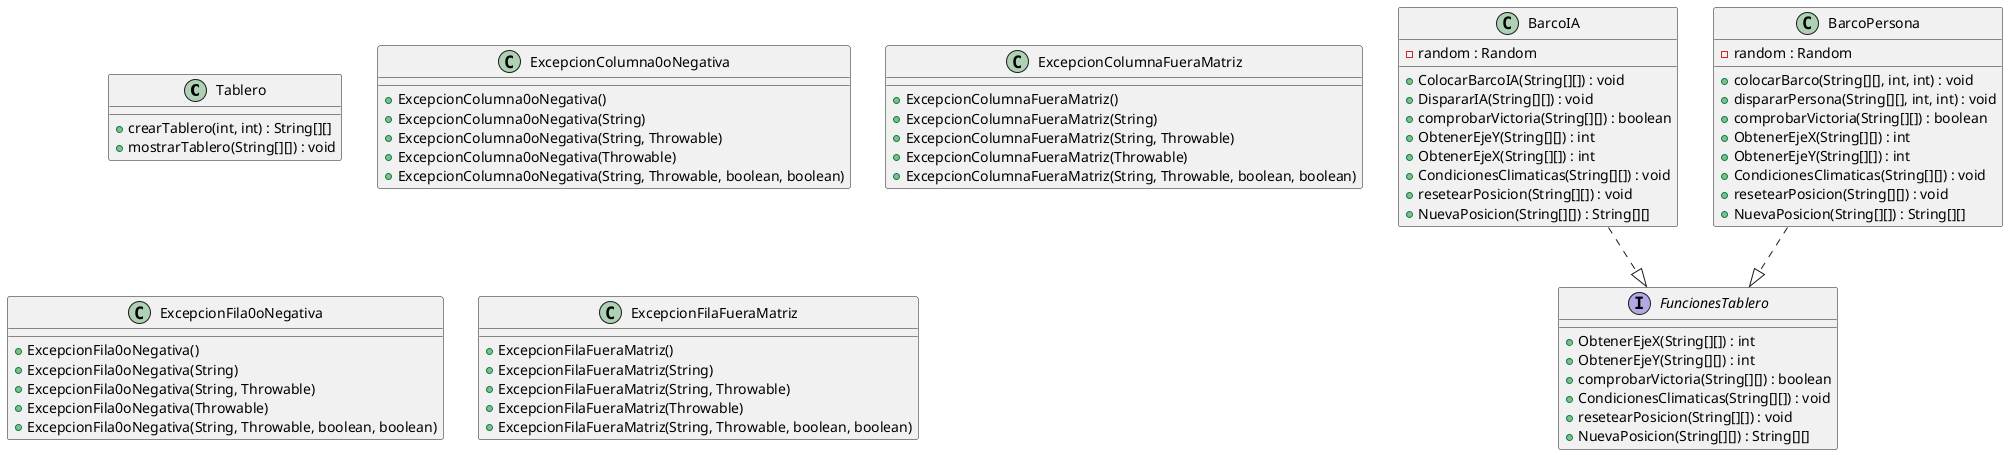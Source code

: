 @startuml

class Tablero {
  +crearTablero(int, int) : String[][]
  +mostrarTablero(String[][]) : void
}

class BarcoIA {
  -random : Random
  +ColocarBarcoIA(String[][]) : void
  +DispararIA(String[][]) : void
  +comprobarVictoria(String[][]) : boolean
  +ObtenerEjeY(String[][]) : int
  +ObtenerEjeX(String[][]) : int
  +CondicionesClimaticas(String[][]) : void
  +resetearPosicion(String[][]) : void
  +NuevaPosicion(String[][]) : String[][]
}

class BarcoPersona {
  -random : Random
  +colocarBarco(String[][], int, int) : void
  +dispararPersona(String[][], int, int) : void
  +comprobarVictoria(String[][]) : boolean
  +ObtenerEjeX(String[][]) : int
  +ObtenerEjeY(String[][]) : int
  +CondicionesClimaticas(String[][]) : void
  +resetearPosicion(String[][]) : void
  +NuevaPosicion(String[][]) : String[][]
}

class ExcepcionColumna0oNegativa {
  +ExcepcionColumna0oNegativa()
  +ExcepcionColumna0oNegativa(String)
  +ExcepcionColumna0oNegativa(String, Throwable)
  +ExcepcionColumna0oNegativa(Throwable)
  +ExcepcionColumna0oNegativa(String, Throwable, boolean, boolean)
}

class ExcepcionColumnaFueraMatriz {
  +ExcepcionColumnaFueraMatriz()
  +ExcepcionColumnaFueraMatriz(String)
  +ExcepcionColumnaFueraMatriz(String, Throwable)
  +ExcepcionColumnaFueraMatriz(Throwable)
  +ExcepcionColumnaFueraMatriz(String, Throwable, boolean, boolean)
}

class ExcepcionFila0oNegativa {
  +ExcepcionFila0oNegativa()
  +ExcepcionFila0oNegativa(String)
  +ExcepcionFila0oNegativa(String, Throwable)
  +ExcepcionFila0oNegativa(Throwable)
  +ExcepcionFila0oNegativa(String, Throwable, boolean, boolean)
}

class ExcepcionFilaFueraMatriz {
  +ExcepcionFilaFueraMatriz()
  +ExcepcionFilaFueraMatriz(String)
  +ExcepcionFilaFueraMatriz(String, Throwable)
  +ExcepcionFilaFueraMatriz(Throwable)
  +ExcepcionFilaFueraMatriz(String, Throwable, boolean, boolean)
}

interface FuncionesTablero {
  +ObtenerEjeX(String[][]) : int
  +ObtenerEjeY(String[][]) : int
  +comprobarVictoria(String[][]) : boolean
  +CondicionesClimaticas(String[][]) : void
  +resetearPosicion(String[][]) : void
  +NuevaPosicion(String[][]) : String[][]
}

BarcoIA ..|> FuncionesTablero
BarcoPersona ..|> FuncionesTablero

@enduml